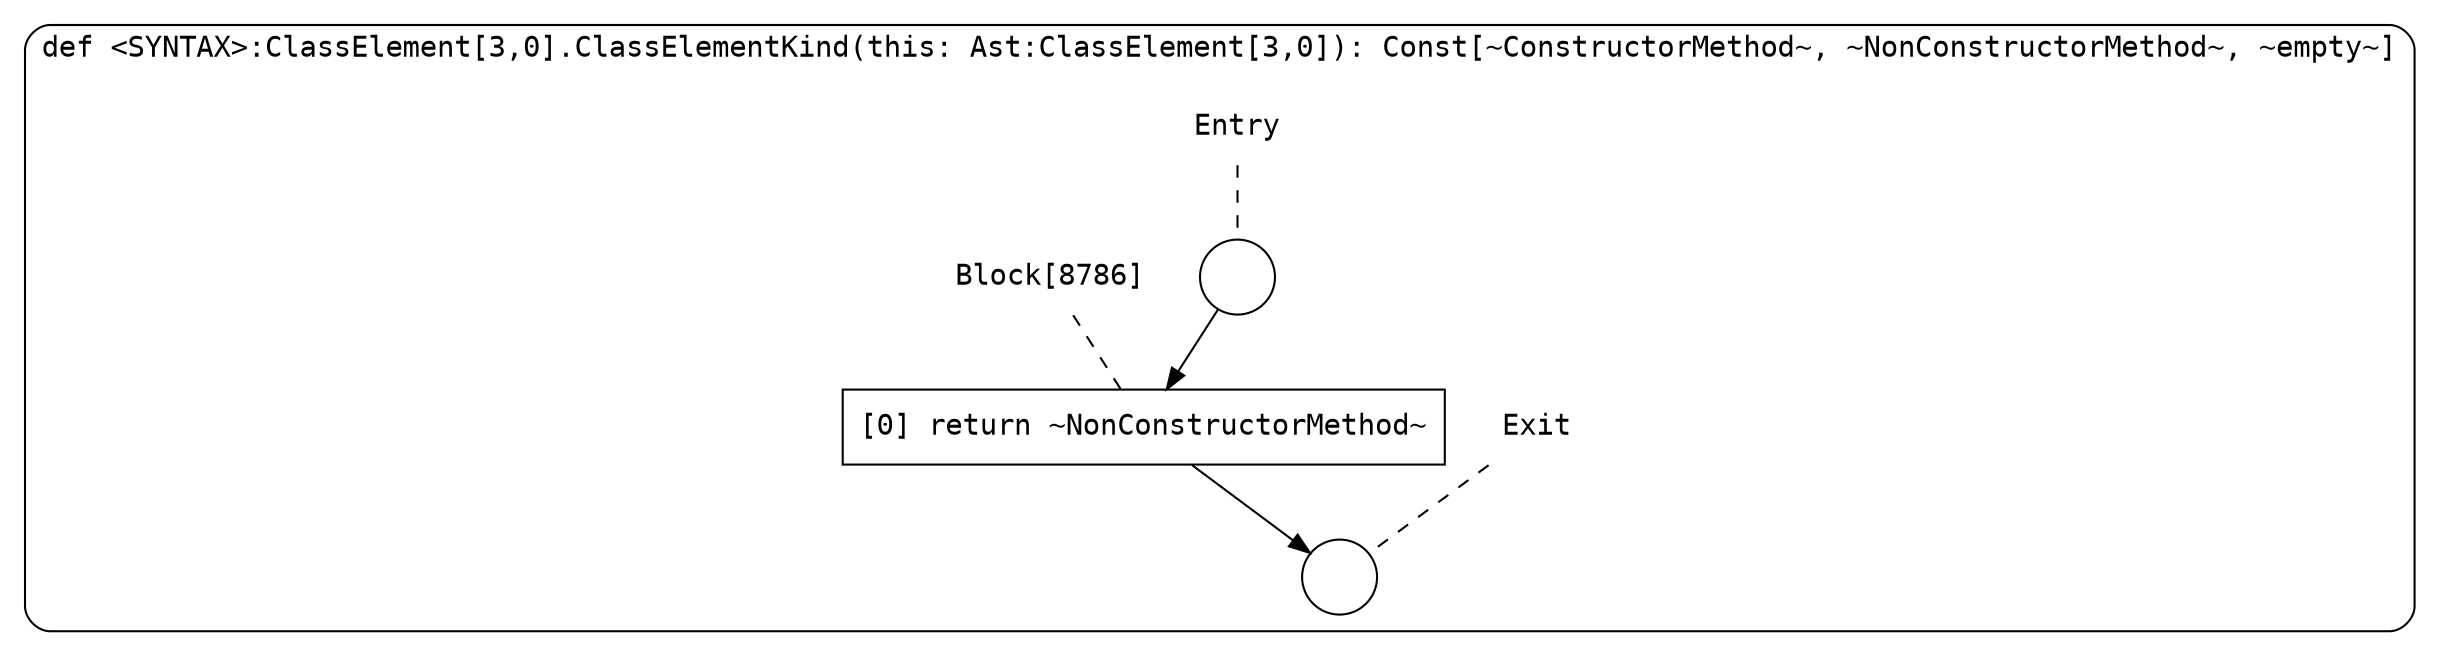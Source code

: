 digraph {
  graph [fontname = "Consolas"]
  node [fontname = "Consolas"]
  edge [fontname = "Consolas"]
  subgraph cluster1620 {
    label = "def <SYNTAX>:ClassElement[3,0].ClassElementKind(this: Ast:ClassElement[3,0]): Const[~ConstructorMethod~, ~NonConstructorMethod~, ~empty~]"
    style = rounded
    cluster1620_entry_name [shape=none, label=<<font color="black">Entry</font>>]
    cluster1620_entry_name -> cluster1620_entry [arrowhead=none, color="black", style=dashed]
    cluster1620_entry [shape=circle label=" " color="black" fillcolor="white" style=filled]
    cluster1620_entry -> node8786 [color="black"]
    cluster1620_exit_name [shape=none, label=<<font color="black">Exit</font>>]
    cluster1620_exit_name -> cluster1620_exit [arrowhead=none, color="black", style=dashed]
    cluster1620_exit [shape=circle label=" " color="black" fillcolor="white" style=filled]
    node8786_name [shape=none, label=<<font color="black">Block[8786]</font>>]
    node8786_name -> node8786 [arrowhead=none, color="black", style=dashed]
    node8786 [shape=box, label=<<font color="black">[0] return ~NonConstructorMethod~<BR ALIGN="LEFT"/></font>> color="black" fillcolor="white", style=filled]
    node8786 -> cluster1620_exit [color="black"]
  }
}
